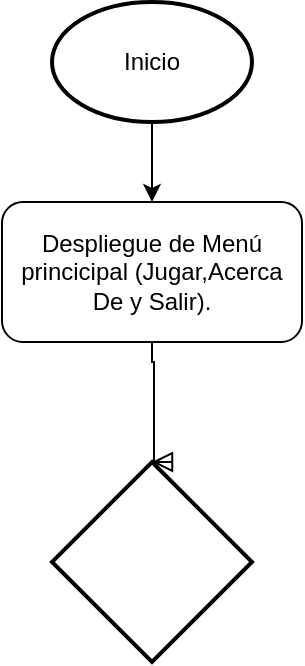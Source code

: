 <mxfile version="24.7.16">
  <diagram id="C5RBs43oDa-KdzZeNtuy" name="Page-1">
    <mxGraphModel dx="805" dy="1738" grid="1" gridSize="10" guides="1" tooltips="1" connect="1" arrows="1" fold="1" page="1" pageScale="1" pageWidth="827" pageHeight="1169" math="0" shadow="0">
      <root>
        <mxCell id="WIyWlLk6GJQsqaUBKTNV-0" />
        <mxCell id="WIyWlLk6GJQsqaUBKTNV-1" parent="WIyWlLk6GJQsqaUBKTNV-0" />
        <mxCell id="WIyWlLk6GJQsqaUBKTNV-2" value="" style="rounded=0;html=1;jettySize=auto;orthogonalLoop=1;fontSize=11;endArrow=block;endFill=0;endSize=8;strokeWidth=1;shadow=0;labelBackgroundColor=none;edgeStyle=orthogonalEdgeStyle;entryX=0.5;entryY=0;entryDx=0;entryDy=0;entryPerimeter=0;" parent="WIyWlLk6GJQsqaUBKTNV-1" source="WIyWlLk6GJQsqaUBKTNV-3" target="Kyi7t0m_yZwKaOhl6Uo--4" edge="1">
          <mxGeometry relative="1" as="geometry">
            <mxPoint x="220" y="170" as="targetPoint" />
            <Array as="points">
              <mxPoint x="220" y="160" />
              <mxPoint x="221" y="160" />
              <mxPoint x="221" y="210" />
            </Array>
          </mxGeometry>
        </mxCell>
        <mxCell id="WIyWlLk6GJQsqaUBKTNV-3" value="Despliegue de Menú princicipal (Jugar,Acerca De y Salir)." style="rounded=1;whiteSpace=wrap;html=1;fontSize=12;glass=0;strokeWidth=1;shadow=0;" parent="WIyWlLk6GJQsqaUBKTNV-1" vertex="1">
          <mxGeometry x="145" y="80" width="150" height="70" as="geometry" />
        </mxCell>
        <mxCell id="Kyi7t0m_yZwKaOhl6Uo--0" value="Inicio" style="strokeWidth=2;html=1;shape=mxgraph.flowchart.start_1;whiteSpace=wrap;" vertex="1" parent="WIyWlLk6GJQsqaUBKTNV-1">
          <mxGeometry x="170" y="-20" width="100" height="60" as="geometry" />
        </mxCell>
        <mxCell id="Kyi7t0m_yZwKaOhl6Uo--1" value="" style="endArrow=classic;html=1;rounded=0;exitX=0.5;exitY=1;exitDx=0;exitDy=0;exitPerimeter=0;entryX=0.5;entryY=0;entryDx=0;entryDy=0;" edge="1" parent="WIyWlLk6GJQsqaUBKTNV-1" source="Kyi7t0m_yZwKaOhl6Uo--0" target="WIyWlLk6GJQsqaUBKTNV-3">
          <mxGeometry width="50" height="50" relative="1" as="geometry">
            <mxPoint x="260" y="220" as="sourcePoint" />
            <mxPoint x="310" y="170" as="targetPoint" />
          </mxGeometry>
        </mxCell>
        <mxCell id="Kyi7t0m_yZwKaOhl6Uo--4" value="" style="strokeWidth=2;html=1;shape=mxgraph.flowchart.decision;whiteSpace=wrap;" vertex="1" parent="WIyWlLk6GJQsqaUBKTNV-1">
          <mxGeometry x="170" y="210" width="100" height="100" as="geometry" />
        </mxCell>
      </root>
    </mxGraphModel>
  </diagram>
</mxfile>
